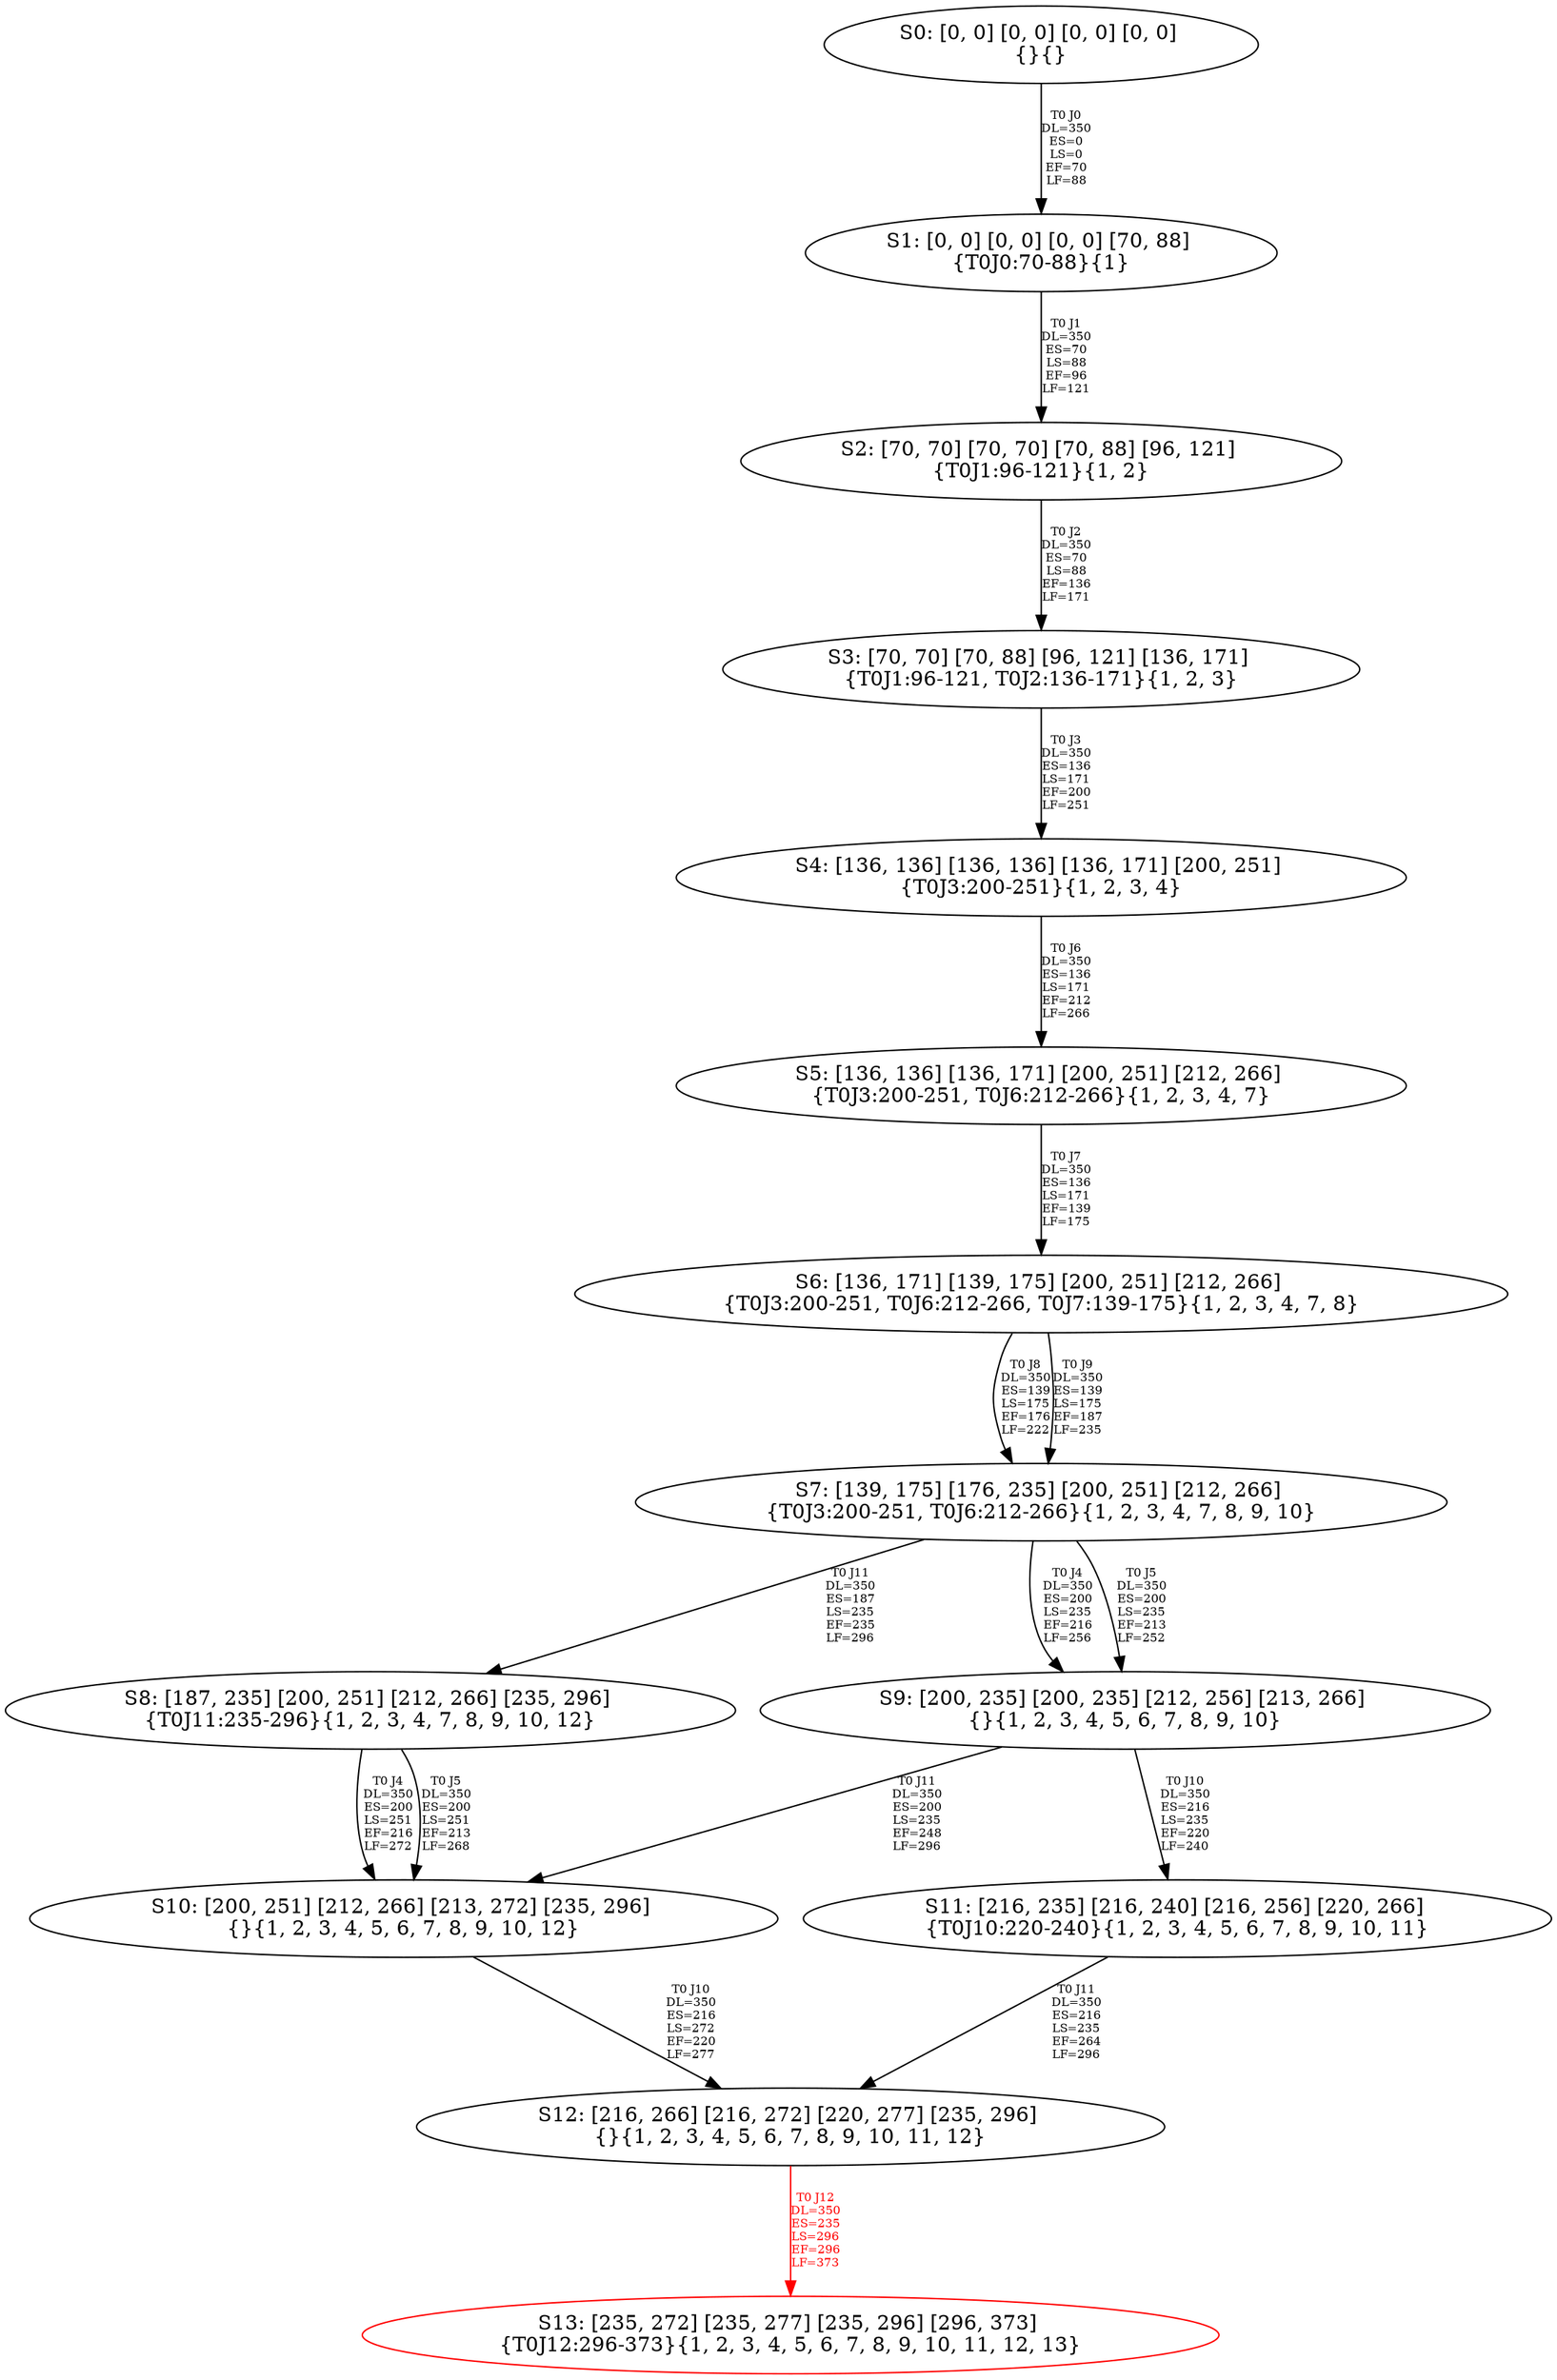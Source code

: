 digraph {
	S0[label="S0: [0, 0] [0, 0] [0, 0] [0, 0] \n{}{}"];
	S1[label="S1: [0, 0] [0, 0] [0, 0] [70, 88] \n{T0J0:70-88}{1}"];
	S2[label="S2: [70, 70] [70, 70] [70, 88] [96, 121] \n{T0J1:96-121}{1, 2}"];
	S3[label="S3: [70, 70] [70, 88] [96, 121] [136, 171] \n{T0J1:96-121, T0J2:136-171}{1, 2, 3}"];
	S4[label="S4: [136, 136] [136, 136] [136, 171] [200, 251] \n{T0J3:200-251}{1, 2, 3, 4}"];
	S5[label="S5: [136, 136] [136, 171] [200, 251] [212, 266] \n{T0J3:200-251, T0J6:212-266}{1, 2, 3, 4, 7}"];
	S6[label="S6: [136, 171] [139, 175] [200, 251] [212, 266] \n{T0J3:200-251, T0J6:212-266, T0J7:139-175}{1, 2, 3, 4, 7, 8}"];
	S7[label="S7: [139, 175] [176, 235] [200, 251] [212, 266] \n{T0J3:200-251, T0J6:212-266}{1, 2, 3, 4, 7, 8, 9, 10}"];
	S8[label="S8: [187, 235] [200, 251] [212, 266] [235, 296] \n{T0J11:235-296}{1, 2, 3, 4, 7, 8, 9, 10, 12}"];
	S9[label="S9: [200, 235] [200, 235] [212, 256] [213, 266] \n{}{1, 2, 3, 4, 5, 6, 7, 8, 9, 10}"];
	S10[label="S10: [200, 251] [212, 266] [213, 272] [235, 296] \n{}{1, 2, 3, 4, 5, 6, 7, 8, 9, 10, 12}"];
	S11[label="S11: [216, 235] [216, 240] [216, 256] [220, 266] \n{T0J10:220-240}{1, 2, 3, 4, 5, 6, 7, 8, 9, 10, 11}"];
	S12[label="S12: [216, 266] [216, 272] [220, 277] [235, 296] \n{}{1, 2, 3, 4, 5, 6, 7, 8, 9, 10, 11, 12}"];
	S13[label="S13: [235, 272] [235, 277] [235, 296] [296, 373] \n{T0J12:296-373}{1, 2, 3, 4, 5, 6, 7, 8, 9, 10, 11, 12, 13}"];
	S0 -> S1[label="T0 J0\nDL=350\nES=0\nLS=0\nEF=70\nLF=88",fontsize=8];
	S1 -> S2[label="T0 J1\nDL=350\nES=70\nLS=88\nEF=96\nLF=121",fontsize=8];
	S2 -> S3[label="T0 J2\nDL=350\nES=70\nLS=88\nEF=136\nLF=171",fontsize=8];
	S3 -> S4[label="T0 J3\nDL=350\nES=136\nLS=171\nEF=200\nLF=251",fontsize=8];
	S4 -> S5[label="T0 J6\nDL=350\nES=136\nLS=171\nEF=212\nLF=266",fontsize=8];
	S5 -> S6[label="T0 J7\nDL=350\nES=136\nLS=171\nEF=139\nLF=175",fontsize=8];
	S6 -> S7[label="T0 J8\nDL=350\nES=139\nLS=175\nEF=176\nLF=222",fontsize=8];
	S6 -> S7[label="T0 J9\nDL=350\nES=139\nLS=175\nEF=187\nLF=235",fontsize=8];
	S7 -> S9[label="T0 J4\nDL=350\nES=200\nLS=235\nEF=216\nLF=256",fontsize=8];
	S7 -> S9[label="T0 J5\nDL=350\nES=200\nLS=235\nEF=213\nLF=252",fontsize=8];
	S7 -> S8[label="T0 J11\nDL=350\nES=187\nLS=235\nEF=235\nLF=296",fontsize=8];
	S8 -> S10[label="T0 J4\nDL=350\nES=200\nLS=251\nEF=216\nLF=272",fontsize=8];
	S8 -> S10[label="T0 J5\nDL=350\nES=200\nLS=251\nEF=213\nLF=268",fontsize=8];
	S9 -> S11[label="T0 J10\nDL=350\nES=216\nLS=235\nEF=220\nLF=240",fontsize=8];
	S9 -> S10[label="T0 J11\nDL=350\nES=200\nLS=235\nEF=248\nLF=296",fontsize=8];
	S10 -> S12[label="T0 J10\nDL=350\nES=216\nLS=272\nEF=220\nLF=277",fontsize=8];
	S11 -> S12[label="T0 J11\nDL=350\nES=216\nLS=235\nEF=264\nLF=296",fontsize=8];
	S12 -> S13[label="T0 J12\nDL=350\nES=235\nLS=296\nEF=296\nLF=373",color=Red,fontcolor=Red,fontsize=8];
S13[color=Red];
}
